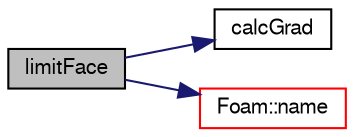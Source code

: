 digraph "limitFace"
{
  bgcolor="transparent";
  edge [fontname="FreeSans",fontsize="10",labelfontname="FreeSans",labelfontsize="10"];
  node [fontname="FreeSans",fontsize="10",shape=record];
  rankdir="LR";
  Node329 [label="limitFace",height=0.2,width=0.4,color="black", fillcolor="grey75", style="filled", fontcolor="black"];
  Node329 -> Node330 [color="midnightblue",fontsize="10",style="solid",fontname="FreeSans"];
  Node330 [label="calcGrad",height=0.2,width=0.4,color="black",URL="$a22562.html#a7dfce2567087a0024a7bc24421c8f9c7",tooltip="Return the gradient of the given field to the gradScheme::grad. "];
  Node329 -> Node331 [color="midnightblue",fontsize="10",style="solid",fontname="FreeSans"];
  Node331 [label="Foam::name",height=0.2,width=0.4,color="red",URL="$a21124.html#adcb0df2bd4953cb6bb390272d8263c3a",tooltip="Return a string representation of a complex. "];
}
